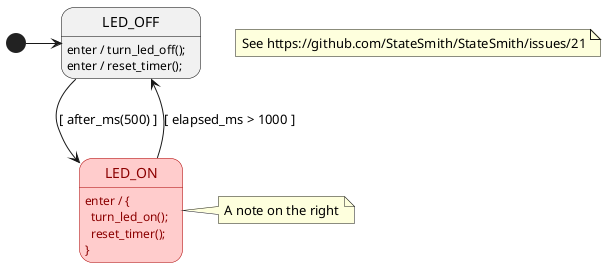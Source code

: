 @startuml blinky1_printf_sm
skinparam state {
 BorderColor<<on_style>> #AA0000
 BackgroundColor<<on_style>> #ffcccc
 FontColor<<on_style>> darkred

 BorderColor Black
}

[*] -> LED_OFF

LED_OFF : enter / turn_led_off();
LED_OFF : enter / reset_timer();
LED_OFF --> LED_ON : [ after_ms(500) ]

state LED_ON<<on_style>>
LED_ON : enter / {\n  turn_led_on();\n  reset_timer();\n}
LED_ON --> LED_OFF : [ elapsed_ms > 1000 ]

note "See https://github.com/StateSmith/StateSmith/issues/21" as N1

note right of LED_ON
A note on the right
endnote

@enduml